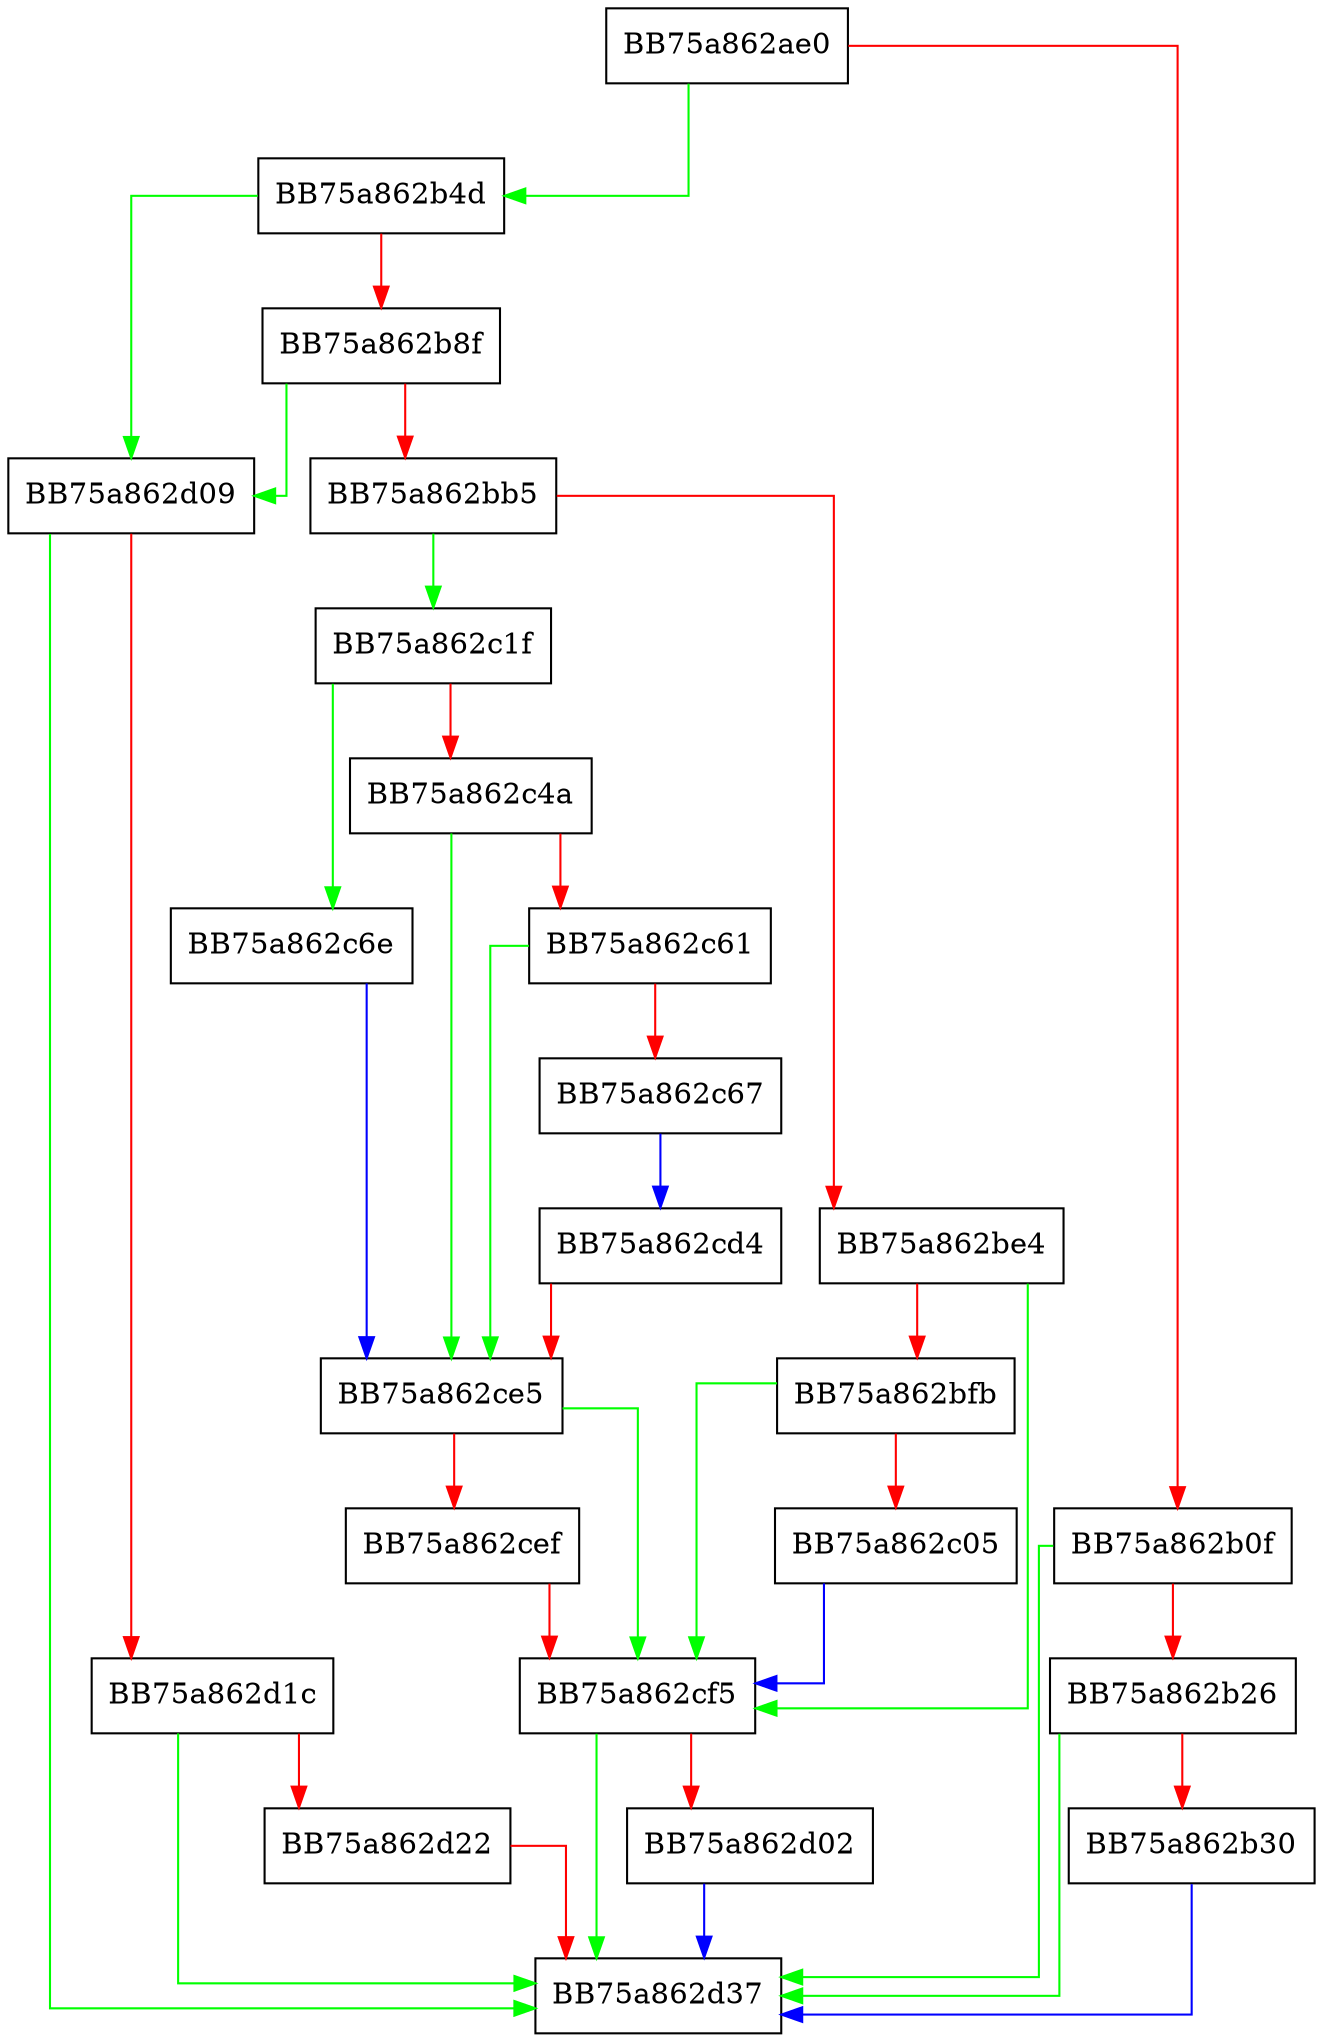 digraph ProcessServiceStopEvent {
  node [shape="box"];
  graph [splines=ortho];
  BB75a862ae0 -> BB75a862b4d [color="green"];
  BB75a862ae0 -> BB75a862b0f [color="red"];
  BB75a862b0f -> BB75a862d37 [color="green"];
  BB75a862b0f -> BB75a862b26 [color="red"];
  BB75a862b26 -> BB75a862d37 [color="green"];
  BB75a862b26 -> BB75a862b30 [color="red"];
  BB75a862b30 -> BB75a862d37 [color="blue"];
  BB75a862b4d -> BB75a862d09 [color="green"];
  BB75a862b4d -> BB75a862b8f [color="red"];
  BB75a862b8f -> BB75a862d09 [color="green"];
  BB75a862b8f -> BB75a862bb5 [color="red"];
  BB75a862bb5 -> BB75a862c1f [color="green"];
  BB75a862bb5 -> BB75a862be4 [color="red"];
  BB75a862be4 -> BB75a862cf5 [color="green"];
  BB75a862be4 -> BB75a862bfb [color="red"];
  BB75a862bfb -> BB75a862cf5 [color="green"];
  BB75a862bfb -> BB75a862c05 [color="red"];
  BB75a862c05 -> BB75a862cf5 [color="blue"];
  BB75a862c1f -> BB75a862c6e [color="green"];
  BB75a862c1f -> BB75a862c4a [color="red"];
  BB75a862c4a -> BB75a862ce5 [color="green"];
  BB75a862c4a -> BB75a862c61 [color="red"];
  BB75a862c61 -> BB75a862ce5 [color="green"];
  BB75a862c61 -> BB75a862c67 [color="red"];
  BB75a862c67 -> BB75a862cd4 [color="blue"];
  BB75a862c6e -> BB75a862ce5 [color="blue"];
  BB75a862cd4 -> BB75a862ce5 [color="red"];
  BB75a862ce5 -> BB75a862cf5 [color="green"];
  BB75a862ce5 -> BB75a862cef [color="red"];
  BB75a862cef -> BB75a862cf5 [color="red"];
  BB75a862cf5 -> BB75a862d37 [color="green"];
  BB75a862cf5 -> BB75a862d02 [color="red"];
  BB75a862d02 -> BB75a862d37 [color="blue"];
  BB75a862d09 -> BB75a862d37 [color="green"];
  BB75a862d09 -> BB75a862d1c [color="red"];
  BB75a862d1c -> BB75a862d37 [color="green"];
  BB75a862d1c -> BB75a862d22 [color="red"];
  BB75a862d22 -> BB75a862d37 [color="red"];
}